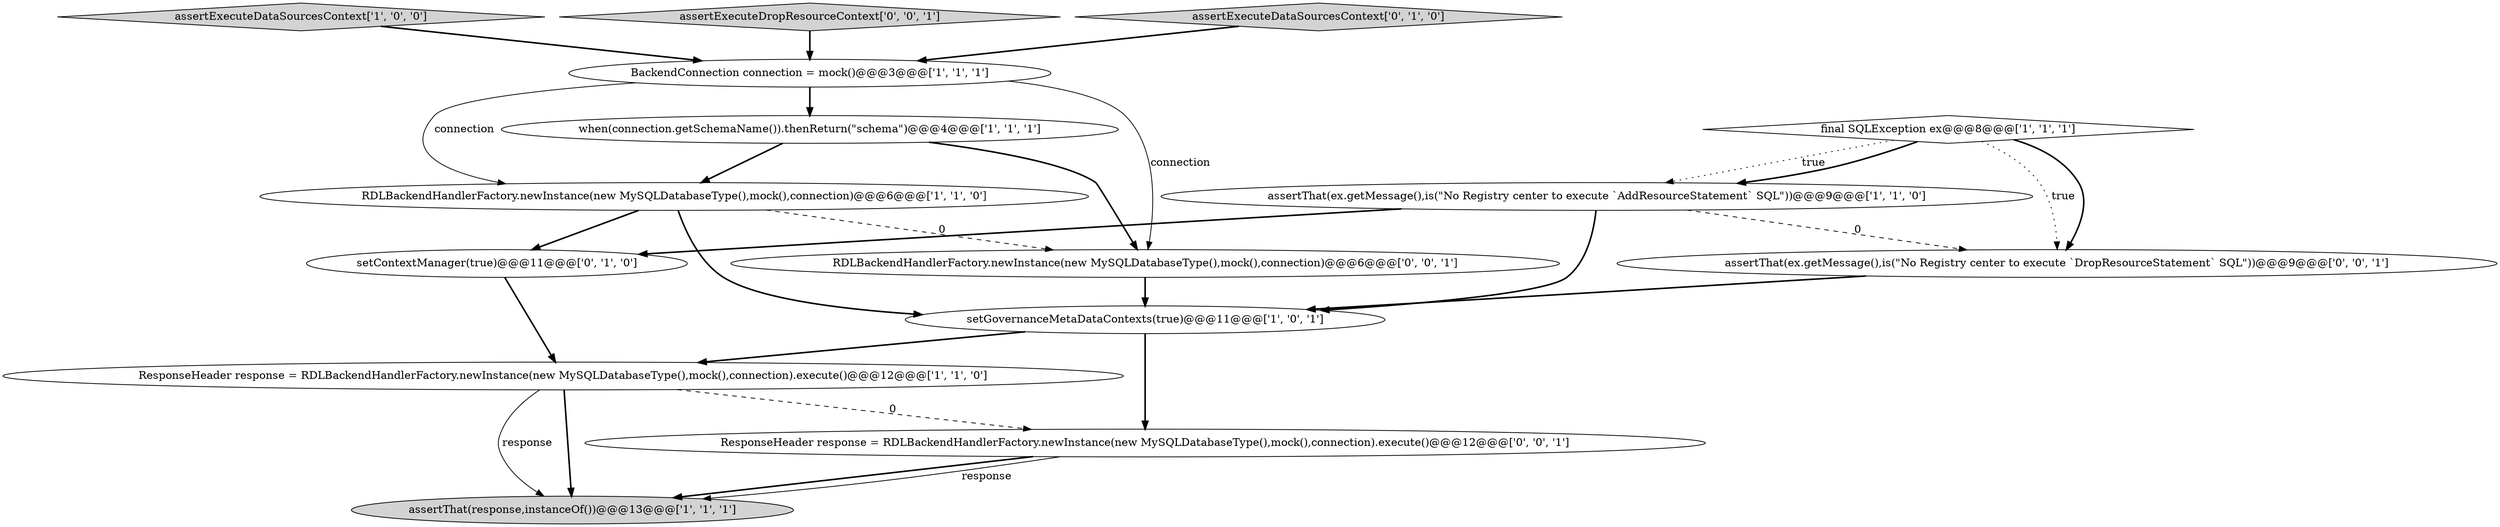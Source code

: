 digraph {
2 [style = filled, label = "assertExecuteDataSourcesContext['1', '0', '0']", fillcolor = lightgray, shape = diamond image = "AAA0AAABBB1BBB"];
3 [style = filled, label = "when(connection.getSchemaName()).thenReturn(\"schema\")@@@4@@@['1', '1', '1']", fillcolor = white, shape = ellipse image = "AAA0AAABBB1BBB"];
11 [style = filled, label = "assertExecuteDropResourceContext['0', '0', '1']", fillcolor = lightgray, shape = diamond image = "AAA0AAABBB3BBB"];
10 [style = filled, label = "setContextManager(true)@@@11@@@['0', '1', '0']", fillcolor = white, shape = ellipse image = "AAA0AAABBB2BBB"];
1 [style = filled, label = "ResponseHeader response = RDLBackendHandlerFactory.newInstance(new MySQLDatabaseType(),mock(),connection).execute()@@@12@@@['1', '1', '0']", fillcolor = white, shape = ellipse image = "AAA0AAABBB1BBB"];
4 [style = filled, label = "assertThat(ex.getMessage(),is(\"No Registry center to execute `AddResourceStatement` SQL\"))@@@9@@@['1', '1', '0']", fillcolor = white, shape = ellipse image = "AAA0AAABBB1BBB"];
0 [style = filled, label = "setGovernanceMetaDataContexts(true)@@@11@@@['1', '0', '1']", fillcolor = white, shape = ellipse image = "AAA0AAABBB1BBB"];
5 [style = filled, label = "RDLBackendHandlerFactory.newInstance(new MySQLDatabaseType(),mock(),connection)@@@6@@@['1', '1', '0']", fillcolor = white, shape = ellipse image = "AAA0AAABBB1BBB"];
8 [style = filled, label = "final SQLException ex@@@8@@@['1', '1', '1']", fillcolor = white, shape = diamond image = "AAA0AAABBB1BBB"];
12 [style = filled, label = "ResponseHeader response = RDLBackendHandlerFactory.newInstance(new MySQLDatabaseType(),mock(),connection).execute()@@@12@@@['0', '0', '1']", fillcolor = white, shape = ellipse image = "AAA0AAABBB3BBB"];
9 [style = filled, label = "assertExecuteDataSourcesContext['0', '1', '0']", fillcolor = lightgray, shape = diamond image = "AAA0AAABBB2BBB"];
14 [style = filled, label = "RDLBackendHandlerFactory.newInstance(new MySQLDatabaseType(),mock(),connection)@@@6@@@['0', '0', '1']", fillcolor = white, shape = ellipse image = "AAA0AAABBB3BBB"];
7 [style = filled, label = "BackendConnection connection = mock()@@@3@@@['1', '1', '1']", fillcolor = white, shape = ellipse image = "AAA0AAABBB1BBB"];
6 [style = filled, label = "assertThat(response,instanceOf())@@@13@@@['1', '1', '1']", fillcolor = lightgray, shape = ellipse image = "AAA0AAABBB1BBB"];
13 [style = filled, label = "assertThat(ex.getMessage(),is(\"No Registry center to execute `DropResourceStatement` SQL\"))@@@9@@@['0', '0', '1']", fillcolor = white, shape = ellipse image = "AAA0AAABBB3BBB"];
4->10 [style = bold, label=""];
5->10 [style = bold, label=""];
1->6 [style = solid, label="response"];
5->14 [style = dashed, label="0"];
0->12 [style = bold, label=""];
3->14 [style = bold, label=""];
7->5 [style = solid, label="connection"];
9->7 [style = bold, label=""];
12->6 [style = bold, label=""];
8->4 [style = dotted, label="true"];
7->3 [style = bold, label=""];
4->0 [style = bold, label=""];
1->12 [style = dashed, label="0"];
3->5 [style = bold, label=""];
1->6 [style = bold, label=""];
14->0 [style = bold, label=""];
5->0 [style = bold, label=""];
0->1 [style = bold, label=""];
7->14 [style = solid, label="connection"];
8->13 [style = dotted, label="true"];
8->4 [style = bold, label=""];
2->7 [style = bold, label=""];
4->13 [style = dashed, label="0"];
10->1 [style = bold, label=""];
12->6 [style = solid, label="response"];
11->7 [style = bold, label=""];
8->13 [style = bold, label=""];
13->0 [style = bold, label=""];
}
